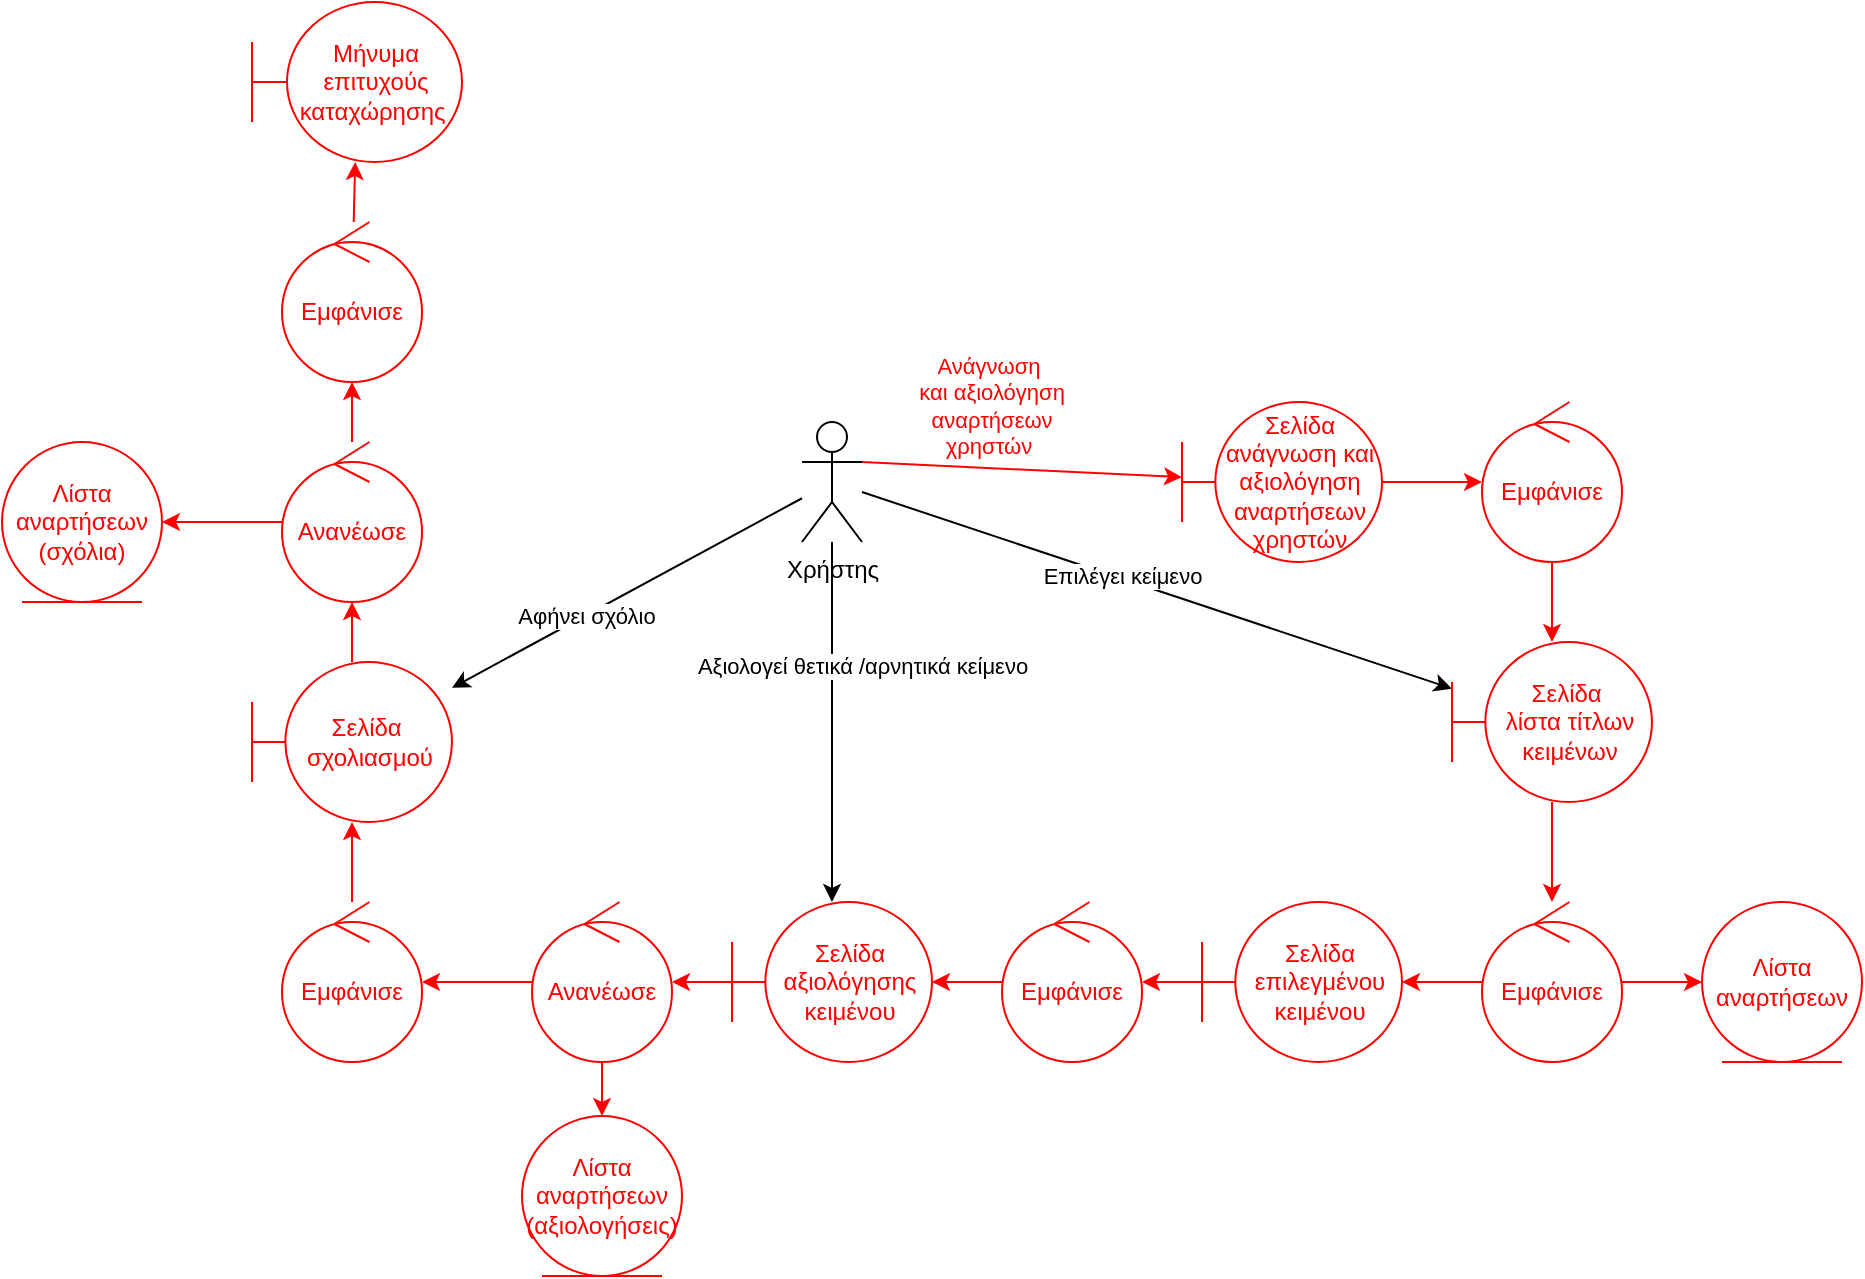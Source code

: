 <mxfile version="20.8.16" type="device"><diagram name="Σελίδα-1" id="_iBM-iBh4CWpc879HC5F"><mxGraphModel dx="457" dy="576" grid="1" gridSize="10" guides="1" tooltips="1" connect="1" arrows="1" fold="1" page="1" pageScale="1" pageWidth="1169" pageHeight="1654" math="0" shadow="0"><root><mxCell id="0"/><mxCell id="1" parent="0"/><mxCell id="IZogD_J_A0Ba_j_AzJyD-7" value="" style="rounded=0;orthogonalLoop=1;jettySize=auto;html=1;exitX=1;exitY=0.333;exitDx=0;exitDy=0;exitPerimeter=0;strokeColor=#FF0000;" parent="1" source="IZogD_J_A0Ba_j_AzJyD-1" target="IZogD_J_A0Ba_j_AzJyD-6" edge="1"><mxGeometry relative="1" as="geometry"><mxPoint x="556" y="360" as="sourcePoint"/></mxGeometry></mxCell><mxCell id="IZogD_J_A0Ba_j_AzJyD-8" value="&lt;font color=&quot;#ff0000&quot;&gt;Ανάγνωση&lt;br&gt;&amp;nbsp;και αξιολόγηση&lt;br&gt;&amp;nbsp;αναρτήσεων&lt;br&gt;χρηστών&lt;/font&gt;" style="edgeLabel;html=1;align=center;verticalAlign=middle;resizable=0;points=[];" parent="IZogD_J_A0Ba_j_AzJyD-7" vertex="1" connectable="0"><mxGeometry x="-0.66" y="-1" relative="1" as="geometry"><mxPoint x="36" y="-31" as="offset"/></mxGeometry></mxCell><mxCell id="IZogD_J_A0Ba_j_AzJyD-14" value="" style="edgeStyle=none;rounded=0;orthogonalLoop=1;jettySize=auto;html=1;" parent="1" source="IZogD_J_A0Ba_j_AzJyD-1" target="IZogD_J_A0Ba_j_AzJyD-12" edge="1"><mxGeometry relative="1" as="geometry"/></mxCell><mxCell id="IZogD_J_A0Ba_j_AzJyD-15" value="Επιλέγει κείμενο" style="edgeLabel;html=1;align=center;verticalAlign=middle;resizable=0;points=[];" parent="IZogD_J_A0Ba_j_AzJyD-14" vertex="1" connectable="0"><mxGeometry x="-0.121" y="2" relative="1" as="geometry"><mxPoint as="offset"/></mxGeometry></mxCell><mxCell id="IZogD_J_A0Ba_j_AzJyD-27" value="" style="edgeStyle=none;rounded=0;orthogonalLoop=1;jettySize=auto;html=1;" parent="1" source="IZogD_J_A0Ba_j_AzJyD-1" target="IZogD_J_A0Ba_j_AzJyD-25" edge="1"><mxGeometry relative="1" as="geometry"/></mxCell><mxCell id="IZogD_J_A0Ba_j_AzJyD-28" value="Αξιολογεί θετικά /αρνητικά κείμενο" style="edgeLabel;html=1;align=center;verticalAlign=middle;resizable=0;points=[];" parent="IZogD_J_A0Ba_j_AzJyD-27" vertex="1" connectable="0"><mxGeometry x="-0.313" y="-2" relative="1" as="geometry"><mxPoint x="17" as="offset"/></mxGeometry></mxCell><mxCell id="IZogD_J_A0Ba_j_AzJyD-39" value="" style="edgeStyle=none;rounded=0;orthogonalLoop=1;jettySize=auto;html=1;" parent="1" source="IZogD_J_A0Ba_j_AzJyD-1" target="IZogD_J_A0Ba_j_AzJyD-34" edge="1"><mxGeometry relative="1" as="geometry"/></mxCell><mxCell id="IZogD_J_A0Ba_j_AzJyD-40" value="Αφήνει σχόλιο" style="edgeLabel;html=1;align=center;verticalAlign=middle;resizable=0;points=[];" parent="IZogD_J_A0Ba_j_AzJyD-39" vertex="1" connectable="0"><mxGeometry x="0.236" relative="1" as="geometry"><mxPoint as="offset"/></mxGeometry></mxCell><mxCell id="IZogD_J_A0Ba_j_AzJyD-1" value="Χρήστης" style="shape=umlActor;verticalLabelPosition=bottom;verticalAlign=top;html=1;outlineConnect=0;" parent="1" vertex="1"><mxGeometry x="430" y="400" width="30" height="60" as="geometry"/></mxCell><mxCell id="IZogD_J_A0Ba_j_AzJyD-11" value="" style="edgeStyle=none;rounded=0;orthogonalLoop=1;jettySize=auto;html=1;strokeColor=#FF0000;" parent="1" source="IZogD_J_A0Ba_j_AzJyD-6" target="IZogD_J_A0Ba_j_AzJyD-10" edge="1"><mxGeometry relative="1" as="geometry"/></mxCell><mxCell id="IZogD_J_A0Ba_j_AzJyD-6" value="&lt;font color=&quot;#ff0000&quot;&gt;Σελίδα ανάγνωση και αξιολόγηση αναρτήσεων&lt;br&gt;χρηστών&lt;/font&gt;" style="shape=umlBoundary;whiteSpace=wrap;html=1;strokeColor=#FF0000;" parent="1" vertex="1"><mxGeometry x="620" y="390" width="100" height="80" as="geometry"/></mxCell><mxCell id="IZogD_J_A0Ba_j_AzJyD-13" value="" style="edgeStyle=none;rounded=0;orthogonalLoop=1;jettySize=auto;html=1;strokeColor=#FF0000;" parent="1" source="IZogD_J_A0Ba_j_AzJyD-10" target="IZogD_J_A0Ba_j_AzJyD-12" edge="1"><mxGeometry relative="1" as="geometry"/></mxCell><mxCell id="IZogD_J_A0Ba_j_AzJyD-10" value="&lt;font color=&quot;#ff0000&quot;&gt;Εμφάνισε&lt;/font&gt;" style="ellipse;shape=umlControl;whiteSpace=wrap;html=1;strokeColor=#FF0000;" parent="1" vertex="1"><mxGeometry x="770" y="390" width="70" height="80" as="geometry"/></mxCell><mxCell id="IZogD_J_A0Ba_j_AzJyD-19" value="" style="edgeStyle=none;rounded=0;orthogonalLoop=1;jettySize=auto;html=1;strokeColor=#FF0000;" parent="1" source="IZogD_J_A0Ba_j_AzJyD-12" target="IZogD_J_A0Ba_j_AzJyD-18" edge="1"><mxGeometry relative="1" as="geometry"/></mxCell><mxCell id="IZogD_J_A0Ba_j_AzJyD-12" value="&lt;font color=&quot;#ff0000&quot;&gt;Σελίδα&amp;nbsp;&lt;br&gt;λίστα τίτλων κειμένων&lt;/font&gt;" style="shape=umlBoundary;whiteSpace=wrap;html=1;strokeColor=#FF0000;" parent="1" vertex="1"><mxGeometry x="755" y="510" width="100" height="80" as="geometry"/></mxCell><mxCell id="IZogD_J_A0Ba_j_AzJyD-24" value="" style="edgeStyle=none;rounded=0;orthogonalLoop=1;jettySize=auto;html=1;strokeColor=#FF0000;" parent="1" source="IZogD_J_A0Ba_j_AzJyD-16" target="IZogD_J_A0Ba_j_AzJyD-23" edge="1"><mxGeometry relative="1" as="geometry"/></mxCell><mxCell id="IZogD_J_A0Ba_j_AzJyD-16" value="&lt;font color=&quot;#ff0000&quot;&gt;Σελίδα επιλεγμένου κειμένου&lt;/font&gt;" style="shape=umlBoundary;whiteSpace=wrap;html=1;strokeColor=#FF0000;" parent="1" vertex="1"><mxGeometry x="630" y="640" width="100" height="80" as="geometry"/></mxCell><mxCell id="IZogD_J_A0Ba_j_AzJyD-20" value="" style="edgeStyle=none;rounded=0;orthogonalLoop=1;jettySize=auto;html=1;strokeColor=#FF0000;" parent="1" source="IZogD_J_A0Ba_j_AzJyD-18" target="IZogD_J_A0Ba_j_AzJyD-16" edge="1"><mxGeometry relative="1" as="geometry"/></mxCell><mxCell id="IZogD_J_A0Ba_j_AzJyD-22" value="" style="edgeStyle=none;rounded=0;orthogonalLoop=1;jettySize=auto;html=1;strokeColor=#FF0000;" parent="1" source="IZogD_J_A0Ba_j_AzJyD-18" target="IZogD_J_A0Ba_j_AzJyD-21" edge="1"><mxGeometry relative="1" as="geometry"/></mxCell><mxCell id="IZogD_J_A0Ba_j_AzJyD-18" value="&lt;font color=&quot;#ff0000&quot;&gt;Εμφάνισε&lt;/font&gt;" style="ellipse;shape=umlControl;whiteSpace=wrap;html=1;strokeColor=#FF0000;" parent="1" vertex="1"><mxGeometry x="770" y="640" width="70" height="80" as="geometry"/></mxCell><mxCell id="IZogD_J_A0Ba_j_AzJyD-21" value="&lt;font color=&quot;#ff0000&quot;&gt;Λίστα αναρτήσεων&lt;/font&gt;" style="ellipse;shape=umlEntity;whiteSpace=wrap;html=1;strokeColor=#FF0000;" parent="1" vertex="1"><mxGeometry x="880" y="640" width="80" height="80" as="geometry"/></mxCell><mxCell id="IZogD_J_A0Ba_j_AzJyD-26" value="" style="edgeStyle=none;rounded=0;orthogonalLoop=1;jettySize=auto;html=1;strokeColor=#FF0000;" parent="1" source="IZogD_J_A0Ba_j_AzJyD-23" target="IZogD_J_A0Ba_j_AzJyD-25" edge="1"><mxGeometry relative="1" as="geometry"/></mxCell><mxCell id="IZogD_J_A0Ba_j_AzJyD-23" value="&lt;font color=&quot;#ff0000&quot;&gt;Εμφάνισε&lt;/font&gt;" style="ellipse;shape=umlControl;whiteSpace=wrap;html=1;strokeColor=#FF0000;" parent="1" vertex="1"><mxGeometry x="530" y="640" width="70" height="80" as="geometry"/></mxCell><mxCell id="IZogD_J_A0Ba_j_AzJyD-31" value="" style="edgeStyle=none;rounded=0;orthogonalLoop=1;jettySize=auto;html=1;strokeColor=#FF0000;" parent="1" source="IZogD_J_A0Ba_j_AzJyD-25" target="IZogD_J_A0Ba_j_AzJyD-30" edge="1"><mxGeometry relative="1" as="geometry"/></mxCell><mxCell id="IZogD_J_A0Ba_j_AzJyD-25" value="&lt;font color=&quot;#ff0000&quot;&gt;Σελίδα αξιολόγησης&lt;br&gt;κειμένου&lt;/font&gt;" style="shape=umlBoundary;whiteSpace=wrap;html=1;strokeColor=#FF0000;" parent="1" vertex="1"><mxGeometry x="395" y="640" width="100" height="80" as="geometry"/></mxCell><mxCell id="IZogD_J_A0Ba_j_AzJyD-33" value="" style="edgeStyle=none;rounded=0;orthogonalLoop=1;jettySize=auto;html=1;strokeColor=#FF0000;" parent="1" source="IZogD_J_A0Ba_j_AzJyD-30" target="IZogD_J_A0Ba_j_AzJyD-32" edge="1"><mxGeometry relative="1" as="geometry"/></mxCell><mxCell id="IZogD_J_A0Ba_j_AzJyD-37" value="" style="edgeStyle=none;rounded=0;orthogonalLoop=1;jettySize=auto;html=1;strokeColor=#FF0000;" parent="1" source="IZogD_J_A0Ba_j_AzJyD-30" target="IZogD_J_A0Ba_j_AzJyD-35" edge="1"><mxGeometry relative="1" as="geometry"/></mxCell><mxCell id="IZogD_J_A0Ba_j_AzJyD-30" value="&lt;font color=&quot;#ff0000&quot;&gt;Ανανέωσε&lt;/font&gt;" style="ellipse;shape=umlControl;whiteSpace=wrap;html=1;strokeColor=#FF0000;" parent="1" vertex="1"><mxGeometry x="295" y="640" width="70" height="80" as="geometry"/></mxCell><mxCell id="IZogD_J_A0Ba_j_AzJyD-32" value="&lt;font color=&quot;#ff0000&quot;&gt;Λίστα αναρτήσεων&lt;br&gt;(αξιολογήσεις)&lt;/font&gt;" style="ellipse;shape=umlEntity;whiteSpace=wrap;html=1;strokeColor=#FF0000;" parent="1" vertex="1"><mxGeometry x="290" y="747" width="80" height="80" as="geometry"/></mxCell><mxCell id="IZogD_J_A0Ba_j_AzJyD-42" value="" style="edgeStyle=none;rounded=0;orthogonalLoop=1;jettySize=auto;html=1;strokeColor=#FF0000;" parent="1" source="IZogD_J_A0Ba_j_AzJyD-34" target="IZogD_J_A0Ba_j_AzJyD-41" edge="1"><mxGeometry relative="1" as="geometry"/></mxCell><mxCell id="IZogD_J_A0Ba_j_AzJyD-34" value="&lt;font color=&quot;#ff0000&quot;&gt;Σελίδα&amp;nbsp; σχολιασμού&lt;/font&gt;" style="shape=umlBoundary;whiteSpace=wrap;html=1;strokeColor=#FF0000;" parent="1" vertex="1"><mxGeometry x="155" y="520" width="100" height="80" as="geometry"/></mxCell><mxCell id="IZogD_J_A0Ba_j_AzJyD-38" value="" style="edgeStyle=none;rounded=0;orthogonalLoop=1;jettySize=auto;html=1;strokeColor=#FF0000;" parent="1" source="IZogD_J_A0Ba_j_AzJyD-35" target="IZogD_J_A0Ba_j_AzJyD-34" edge="1"><mxGeometry relative="1" as="geometry"/></mxCell><mxCell id="IZogD_J_A0Ba_j_AzJyD-35" value="&lt;font color=&quot;#ff0000&quot;&gt;Εμφάνισε&lt;/font&gt;" style="ellipse;shape=umlControl;whiteSpace=wrap;html=1;strokeColor=#FF0000;" parent="1" vertex="1"><mxGeometry x="170" y="640" width="70" height="80" as="geometry"/></mxCell><mxCell id="IZogD_J_A0Ba_j_AzJyD-44" value="" style="edgeStyle=none;rounded=0;orthogonalLoop=1;jettySize=auto;html=1;strokeColor=#FF0000;" parent="1" source="IZogD_J_A0Ba_j_AzJyD-41" target="IZogD_J_A0Ba_j_AzJyD-43" edge="1"><mxGeometry relative="1" as="geometry"/></mxCell><mxCell id="IZogD_J_A0Ba_j_AzJyD-46" value="" style="edgeStyle=none;rounded=0;orthogonalLoop=1;jettySize=auto;html=1;strokeColor=#FF0000;" parent="1" source="IZogD_J_A0Ba_j_AzJyD-41" target="IZogD_J_A0Ba_j_AzJyD-45" edge="1"><mxGeometry relative="1" as="geometry"/></mxCell><mxCell id="IZogD_J_A0Ba_j_AzJyD-41" value="&lt;font color=&quot;#ff0000&quot;&gt;Ανανέωσε&lt;/font&gt;" style="ellipse;shape=umlControl;whiteSpace=wrap;html=1;strokeColor=#FF0000;" parent="1" vertex="1"><mxGeometry x="170" y="410" width="70" height="80" as="geometry"/></mxCell><mxCell id="IZogD_J_A0Ba_j_AzJyD-43" value="&lt;font color=&quot;#ff0000&quot;&gt;Λίστα αναρτήσεων&lt;br&gt;(σχόλια)&lt;/font&gt;" style="ellipse;shape=umlEntity;whiteSpace=wrap;html=1;strokeColor=#FF0000;" parent="1" vertex="1"><mxGeometry x="30" y="410" width="80" height="80" as="geometry"/></mxCell><mxCell id="IZogD_J_A0Ba_j_AzJyD-49" value="" style="edgeStyle=none;rounded=0;orthogonalLoop=1;jettySize=auto;html=1;strokeColor=#FF0000;" parent="1" source="IZogD_J_A0Ba_j_AzJyD-45" target="IZogD_J_A0Ba_j_AzJyD-48" edge="1"><mxGeometry relative="1" as="geometry"/></mxCell><mxCell id="IZogD_J_A0Ba_j_AzJyD-45" value="&lt;font color=&quot;#ff0000&quot;&gt;Εμφάνισε&lt;/font&gt;" style="ellipse;shape=umlControl;whiteSpace=wrap;html=1;strokeColor=#FF0000;" parent="1" vertex="1"><mxGeometry x="170" y="300" width="70" height="80" as="geometry"/></mxCell><mxCell id="IZogD_J_A0Ba_j_AzJyD-48" value="&lt;font color=&quot;#ff0000&quot;&gt;Μήνυμα επιτυχούς&lt;br&gt;καταχώρησης&amp;nbsp;&lt;/font&gt;" style="shape=umlBoundary;whiteSpace=wrap;html=1;strokeColor=#FF0000;" parent="1" vertex="1"><mxGeometry x="155" y="190" width="105" height="80" as="geometry"/></mxCell></root></mxGraphModel></diagram></mxfile>